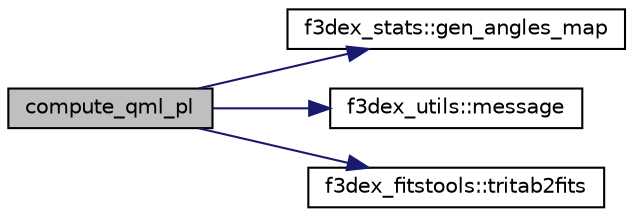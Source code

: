 digraph G
{
  edge [fontname="Helvetica",fontsize="10",labelfontname="Helvetica",labelfontsize="10"];
  node [fontname="Helvetica",fontsize="10",shape=record];
  rankdir=LR;
  Node1 [label="compute_qml_pl",height=0.2,width=0.4,color="black", fillcolor="grey75", style="filled" fontcolor="black"];
  Node1 -> Node2 [color="midnightblue",fontsize="10",style="solid",fontname="Helvetica"];
  Node2 [label="f3dex_stats::gen_angles_map",height=0.2,width=0.4,color="black", fillcolor="white", style="filled",URL="$namespacef3dex__stats.html#ac34a6421249816395b51048aa0a3dde3",tooltip="Generates &lt;xxt&gt; correlation angles map."];
  Node1 -> Node3 [color="midnightblue",fontsize="10",style="solid",fontname="Helvetica"];
  Node3 [label="f3dex_utils::message",height=0.2,width=0.4,color="black", fillcolor="white", style="filled",URL="$namespacef3dex__utils.html#a92226ca7c662562058c56ba005f6fc36",tooltip="Print preformated messages."];
  Node1 -> Node4 [color="midnightblue",fontsize="10",style="solid",fontname="Helvetica"];
  Node4 [label="f3dex_fitstools::tritab2fits",height=0.2,width=0.4,color="black", fillcolor="white", style="filled",URL="$namespacef3dex__fitstools.html#a98c44872e5b5937bef4cccfcc2a21c43",tooltip="Write tri-tab to file."];
}
